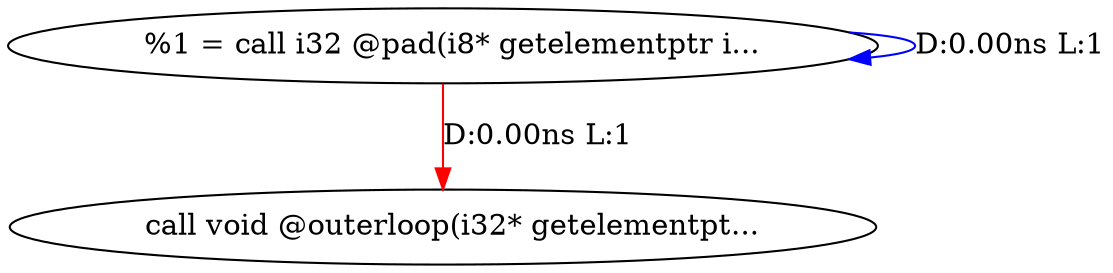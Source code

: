digraph {
Node0x3732450[label="  %1 = call i32 @pad(i8* getelementptr i..."];
Node0x3732450 -> Node0x3732450[label="D:0.00ns L:1",color=blue];
Node0x3732940[label="  call void @outerloop(i32* getelementpt..."];
Node0x3732450 -> Node0x3732940[label="D:0.00ns L:1",color=red];
}
